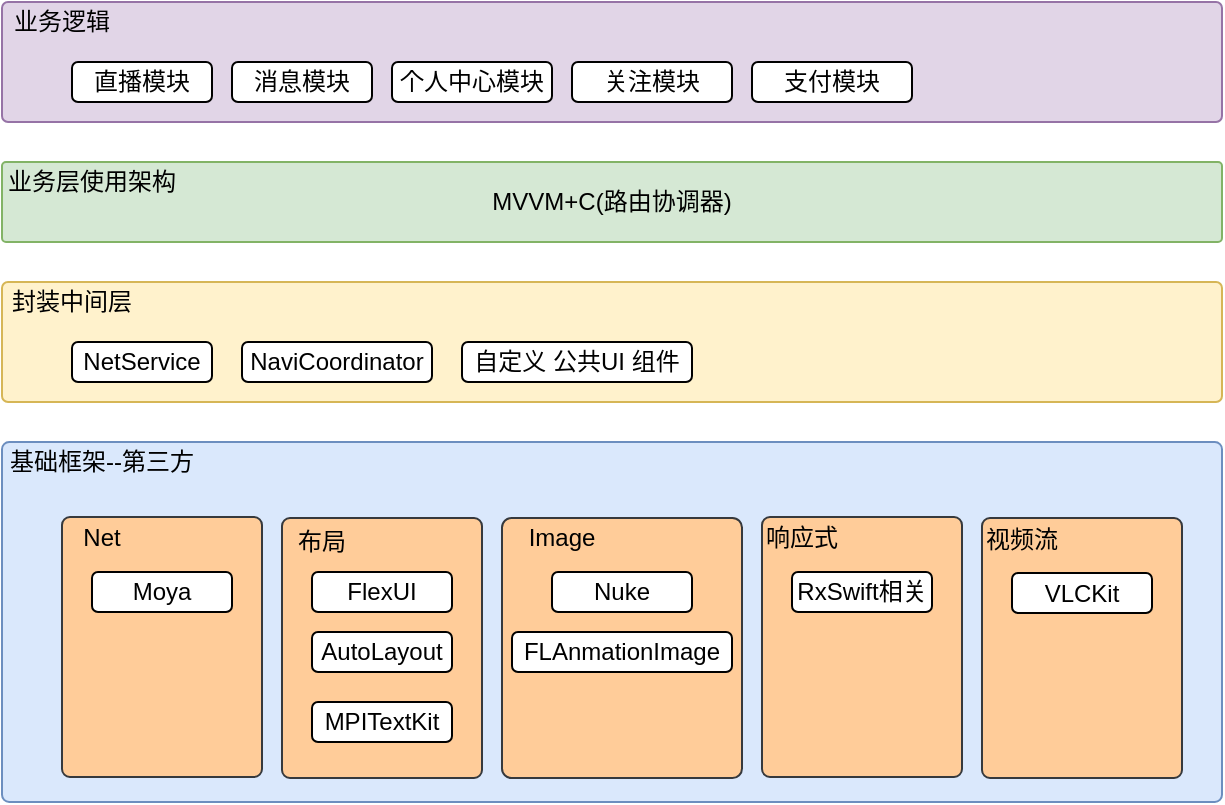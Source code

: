 <mxfile version="13.7.3" type="device"><diagram id="C-Un1lCb5ELLRPXNkbrB" name="Page-1"><mxGraphModel dx="1106" dy="900" grid="1" gridSize="10" guides="1" tooltips="1" connect="1" arrows="1" fold="1" page="1" pageScale="1" pageWidth="850" pageHeight="1100" math="0" shadow="0"><root><mxCell id="0"/><mxCell id="1" parent="0"/><mxCell id="B19NuAYU7wPtP_azpdYB-1" value="" style="rounded=1;whiteSpace=wrap;html=1;arcSize=2;fillColor=#dae8fc;strokeColor=#6c8ebf;" vertex="1" parent="1"><mxGeometry x="130" y="490" width="610" height="180" as="geometry"/></mxCell><mxCell id="B19NuAYU7wPtP_azpdYB-18" value="" style="rounded=1;whiteSpace=wrap;html=1;arcSize=4;fillColor=#ffcc99;strokeColor=#36393d;" vertex="1" parent="1"><mxGeometry x="510" y="527.5" width="100" height="130" as="geometry"/></mxCell><mxCell id="B19NuAYU7wPtP_azpdYB-14" value="" style="rounded=1;whiteSpace=wrap;html=1;arcSize=4;fillColor=#ffcc99;strokeColor=#36393d;" vertex="1" parent="1"><mxGeometry x="380" y="528" width="120" height="130" as="geometry"/></mxCell><mxCell id="B19NuAYU7wPtP_azpdYB-10" value="" style="rounded=1;whiteSpace=wrap;html=1;arcSize=4;fillColor=#ffcc99;strokeColor=#36393d;" vertex="1" parent="1"><mxGeometry x="270" y="528" width="100" height="130" as="geometry"/></mxCell><mxCell id="B19NuAYU7wPtP_azpdYB-8" value="" style="rounded=1;whiteSpace=wrap;html=1;arcSize=4;fillColor=#ffcc99;strokeColor=#36393d;" vertex="1" parent="1"><mxGeometry x="160" y="527.5" width="100" height="130" as="geometry"/></mxCell><mxCell id="B19NuAYU7wPtP_azpdYB-2" value="Moya" style="rounded=1;whiteSpace=wrap;html=1;" vertex="1" parent="1"><mxGeometry x="175" y="555" width="70" height="20" as="geometry"/></mxCell><mxCell id="B19NuAYU7wPtP_azpdYB-3" value="FlexUI" style="rounded=1;whiteSpace=wrap;html=1;" vertex="1" parent="1"><mxGeometry x="285" y="555" width="70" height="20" as="geometry"/></mxCell><mxCell id="B19NuAYU7wPtP_azpdYB-4" value="RxSwift相关" style="rounded=1;whiteSpace=wrap;html=1;" vertex="1" parent="1"><mxGeometry x="525" y="555" width="70" height="20" as="geometry"/></mxCell><mxCell id="B19NuAYU7wPtP_azpdYB-5" value="AutoLayout" style="rounded=1;whiteSpace=wrap;html=1;" vertex="1" parent="1"><mxGeometry x="285" y="585" width="70" height="20" as="geometry"/></mxCell><mxCell id="B19NuAYU7wPtP_azpdYB-6" value="Nuke" style="rounded=1;whiteSpace=wrap;html=1;" vertex="1" parent="1"><mxGeometry x="405" y="555" width="70" height="20" as="geometry"/></mxCell><mxCell id="B19NuAYU7wPtP_azpdYB-7" value="FLAnmationImage" style="rounded=1;whiteSpace=wrap;html=1;" vertex="1" parent="1"><mxGeometry x="385" y="585" width="110" height="20" as="geometry"/></mxCell><mxCell id="B19NuAYU7wPtP_azpdYB-9" value="Net" style="text;html=1;strokeColor=none;fillColor=none;align=center;verticalAlign=middle;whiteSpace=wrap;rounded=0;" vertex="1" parent="1"><mxGeometry x="160" y="528" width="40" height="20" as="geometry"/></mxCell><mxCell id="B19NuAYU7wPtP_azpdYB-11" value="布局" style="text;html=1;strokeColor=none;fillColor=none;align=center;verticalAlign=middle;whiteSpace=wrap;rounded=0;" vertex="1" parent="1"><mxGeometry x="270" y="530" width="40" height="20" as="geometry"/></mxCell><mxCell id="B19NuAYU7wPtP_azpdYB-13" value="MPITextKit" style="rounded=1;whiteSpace=wrap;html=1;" vertex="1" parent="1"><mxGeometry x="285" y="620" width="70" height="20" as="geometry"/></mxCell><mxCell id="B19NuAYU7wPtP_azpdYB-15" value="Image" style="text;html=1;strokeColor=none;fillColor=none;align=center;verticalAlign=middle;whiteSpace=wrap;rounded=0;" vertex="1" parent="1"><mxGeometry x="390" y="528" width="40" height="20" as="geometry"/></mxCell><mxCell id="B19NuAYU7wPtP_azpdYB-19" value="响应式" style="text;html=1;strokeColor=none;fillColor=none;align=center;verticalAlign=middle;whiteSpace=wrap;rounded=0;" vertex="1" parent="1"><mxGeometry x="510" y="528" width="40" height="20" as="geometry"/></mxCell><mxCell id="B19NuAYU7wPtP_azpdYB-20" value="" style="rounded=1;whiteSpace=wrap;html=1;arcSize=4;fillColor=#ffcc99;strokeColor=#36393d;" vertex="1" parent="1"><mxGeometry x="620" y="528" width="100" height="130" as="geometry"/></mxCell><mxCell id="B19NuAYU7wPtP_azpdYB-21" value="VLCKit" style="rounded=1;whiteSpace=wrap;html=1;" vertex="1" parent="1"><mxGeometry x="635" y="555.5" width="70" height="20" as="geometry"/></mxCell><mxCell id="B19NuAYU7wPtP_azpdYB-22" value="视频流" style="text;html=1;strokeColor=none;fillColor=none;align=center;verticalAlign=middle;whiteSpace=wrap;rounded=0;" vertex="1" parent="1"><mxGeometry x="620" y="528.5" width="40" height="20" as="geometry"/></mxCell><mxCell id="B19NuAYU7wPtP_azpdYB-23" value="基础框架--第三方" style="text;html=1;strokeColor=none;fillColor=none;align=center;verticalAlign=middle;whiteSpace=wrap;rounded=0;" vertex="1" parent="1"><mxGeometry x="130" y="490" width="100" height="20" as="geometry"/></mxCell><mxCell id="B19NuAYU7wPtP_azpdYB-25" value="" style="rounded=1;whiteSpace=wrap;html=1;arcSize=5;fillColor=#fff2cc;strokeColor=#d6b656;" vertex="1" parent="1"><mxGeometry x="130" y="410" width="610" height="60" as="geometry"/></mxCell><mxCell id="B19NuAYU7wPtP_azpdYB-28" value="NetService" style="rounded=1;whiteSpace=wrap;html=1;" vertex="1" parent="1"><mxGeometry x="165" y="440" width="70" height="20" as="geometry"/></mxCell><mxCell id="B19NuAYU7wPtP_azpdYB-29" value="NaviCoordinator" style="rounded=1;whiteSpace=wrap;html=1;" vertex="1" parent="1"><mxGeometry x="250" y="440" width="95" height="20" as="geometry"/></mxCell><mxCell id="B19NuAYU7wPtP_azpdYB-30" value="自定义 公共UI 组件" style="rounded=1;whiteSpace=wrap;html=1;" vertex="1" parent="1"><mxGeometry x="360" y="440" width="115" height="20" as="geometry"/></mxCell><mxCell id="B19NuAYU7wPtP_azpdYB-32" value="封装中间层" style="text;html=1;strokeColor=none;fillColor=none;align=center;verticalAlign=middle;whiteSpace=wrap;rounded=0;" vertex="1" parent="1"><mxGeometry x="130" y="410" width="70" height="20" as="geometry"/></mxCell><mxCell id="B19NuAYU7wPtP_azpdYB-34" value="MVVM+C(路由协调器)" style="rounded=1;whiteSpace=wrap;html=1;arcSize=5;fillColor=#d5e8d4;strokeColor=#82b366;" vertex="1" parent="1"><mxGeometry x="130" y="350" width="610" height="40" as="geometry"/></mxCell><mxCell id="B19NuAYU7wPtP_azpdYB-35" value="业务层使用架构" style="text;html=1;strokeColor=none;fillColor=none;align=center;verticalAlign=middle;whiteSpace=wrap;rounded=0;" vertex="1" parent="1"><mxGeometry x="130" y="350" width="90" height="20" as="geometry"/></mxCell><mxCell id="B19NuAYU7wPtP_azpdYB-37" value="" style="rounded=1;whiteSpace=wrap;html=1;arcSize=5;fillColor=#e1d5e7;strokeColor=#9673a6;" vertex="1" parent="1"><mxGeometry x="130" y="270" width="610" height="60" as="geometry"/></mxCell><mxCell id="B19NuAYU7wPtP_azpdYB-38" value="业务逻辑" style="text;html=1;strokeColor=none;fillColor=none;align=center;verticalAlign=middle;whiteSpace=wrap;rounded=0;" vertex="1" parent="1"><mxGeometry x="130" y="270" width="60" height="20" as="geometry"/></mxCell><mxCell id="B19NuAYU7wPtP_azpdYB-39" value="直播模块" style="rounded=1;whiteSpace=wrap;html=1;" vertex="1" parent="1"><mxGeometry x="165" y="300" width="70" height="20" as="geometry"/></mxCell><mxCell id="B19NuAYU7wPtP_azpdYB-40" value="消息模块" style="rounded=1;whiteSpace=wrap;html=1;" vertex="1" parent="1"><mxGeometry x="245" y="300" width="70" height="20" as="geometry"/></mxCell><mxCell id="B19NuAYU7wPtP_azpdYB-41" value="个人中心模块" style="rounded=1;whiteSpace=wrap;html=1;" vertex="1" parent="1"><mxGeometry x="325" y="300" width="80" height="20" as="geometry"/></mxCell><mxCell id="B19NuAYU7wPtP_azpdYB-42" value="关注模块" style="rounded=1;whiteSpace=wrap;html=1;" vertex="1" parent="1"><mxGeometry x="415" y="300" width="80" height="20" as="geometry"/></mxCell><mxCell id="B19NuAYU7wPtP_azpdYB-43" value="支付模块" style="rounded=1;whiteSpace=wrap;html=1;" vertex="1" parent="1"><mxGeometry x="505" y="300" width="80" height="20" as="geometry"/></mxCell></root></mxGraphModel></diagram></mxfile>